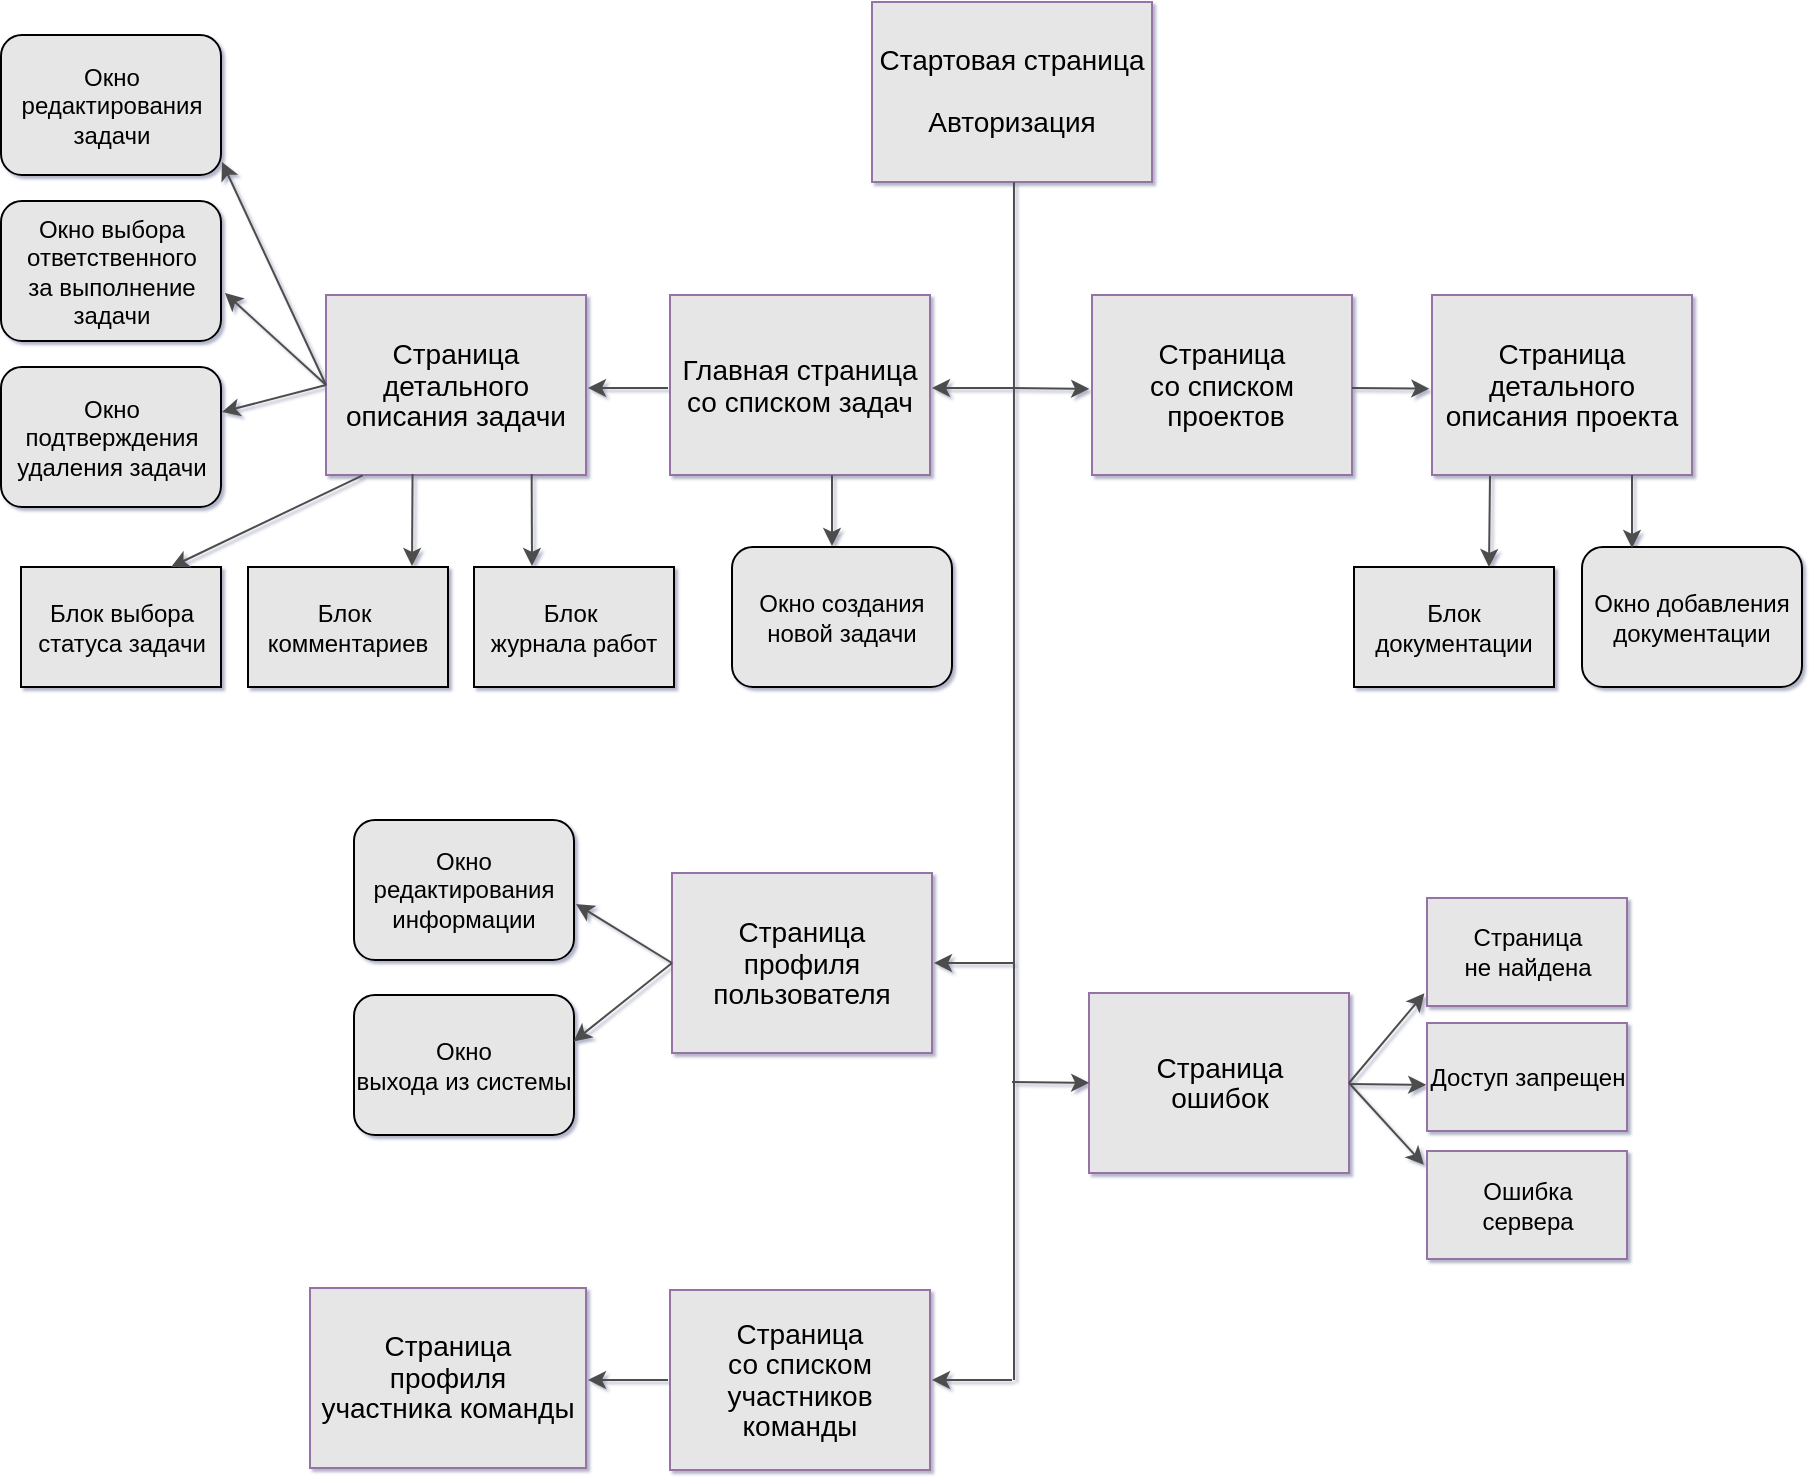 <mxfile version="10.7.3" type="device"><diagram id="tYJQYjtqzwrXhw-z9RzT" name="Page-1"><mxGraphModel dx="2818" dy="1067" grid="0" gridSize="10" guides="1" tooltips="1" connect="1" arrows="1" fold="1" page="1" pageScale="1" pageWidth="827" pageHeight="1169" background="#ffffff" math="0" shadow="1"><root><mxCell id="0"/><mxCell id="1" parent="0"/><mxCell id="Oy5wegIhiYUMYzhhC40b-2" value="&lt;span style=&quot;line-height: 110% ; font-size: 14px&quot;&gt;Стартовая страница&lt;br&gt;&lt;br&gt;Авторизация&lt;br&gt;&lt;/span&gt;" style="rounded=0;whiteSpace=wrap;html=1;fillColor=#E6E6E6;strokeColor=#9673a6;" parent="1" vertex="1"><mxGeometry x="380" width="140" height="90" as="geometry"/></mxCell><mxCell id="Oy5wegIhiYUMYzhhC40b-3" value="&lt;span style=&quot;line-height: 110% ; font-size: 14px&quot;&gt;Главная страница&lt;br&gt;со списком задач&lt;br&gt;&lt;/span&gt;" style="rounded=0;whiteSpace=wrap;html=1;fillColor=#E6E6E6;strokeColor=#9673a6;" parent="1" vertex="1"><mxGeometry x="279" y="146.5" width="130" height="90" as="geometry"/></mxCell><mxCell id="Oy5wegIhiYUMYzhhC40b-4" value="&lt;span style=&quot;line-height: 110% ; font-size: 14px&quot;&gt;Страница &lt;br&gt;со списком&lt;br&gt;&amp;nbsp;проектов&lt;br&gt;&lt;/span&gt;" style="rounded=0;whiteSpace=wrap;html=1;fillColor=#E6E6E6;strokeColor=#9673a6;" parent="1" vertex="1"><mxGeometry x="490" y="146.5" width="130" height="90" as="geometry"/></mxCell><mxCell id="Oy5wegIhiYUMYzhhC40b-5" value="&lt;span style=&quot;line-height: 110% ; font-size: 14px&quot;&gt;Страница &lt;br&gt;со списком участников команды&lt;br&gt;&lt;/span&gt;" style="rounded=0;whiteSpace=wrap;html=1;fillColor=#E6E6E6;strokeColor=#9673a6;" parent="1" vertex="1"><mxGeometry x="279" y="644" width="130" height="90" as="geometry"/></mxCell><mxCell id="Oy5wegIhiYUMYzhhC40b-8" value="&lt;span style=&quot;line-height: 110% ; font-size: 14px&quot;&gt;Страница &lt;br&gt;детального &lt;br&gt;описания задачи&lt;br&gt;&lt;/span&gt;" style="rounded=0;whiteSpace=wrap;html=1;fillColor=#E6E6E6;strokeColor=#9673a6;" parent="1" vertex="1"><mxGeometry x="107" y="146.5" width="130" height="90" as="geometry"/></mxCell><mxCell id="Oy5wegIhiYUMYzhhC40b-9" value="Окно редактирования задачи" style="rounded=1;whiteSpace=wrap;html=1;fillColor=#E6E6E6;" parent="1" vertex="1"><mxGeometry x="-55.5" y="16.5" width="110" height="70" as="geometry"/></mxCell><mxCell id="Oy5wegIhiYUMYzhhC40b-10" value="Окно выбора ответственного &lt;br&gt;за выполнение задачи" style="rounded=1;whiteSpace=wrap;html=1;fillColor=#E6E6E6;" parent="1" vertex="1"><mxGeometry x="-55.5" y="99.5" width="110" height="70" as="geometry"/></mxCell><mxCell id="Oy5wegIhiYUMYzhhC40b-11" value="Окно подтверждения удаления задачи" style="rounded=1;whiteSpace=wrap;html=1;fillColor=#E6E6E6;" parent="1" vertex="1"><mxGeometry x="-55.5" y="182.5" width="110" height="70" as="geometry"/></mxCell><mxCell id="Oy5wegIhiYUMYzhhC40b-16" value="&lt;span style=&quot;line-height: 110%&quot;&gt;&lt;font style=&quot;font-size: 14px&quot;&gt;Страница &lt;br&gt;ошибок&lt;/font&gt;&lt;br&gt;&lt;/span&gt;" style="rounded=0;whiteSpace=wrap;html=1;fillColor=#E6E6E6;strokeColor=#9673a6;" parent="1" vertex="1"><mxGeometry x="488.5" y="495.5" width="130" height="90" as="geometry"/></mxCell><mxCell id="Oy5wegIhiYUMYzhhC40b-17" value="&lt;span style=&quot;line-height: 110%&quot;&gt;Страница&lt;br&gt;не найдена&lt;br&gt;&lt;/span&gt;" style="rounded=0;whiteSpace=wrap;html=1;fillColor=#E6E6E6;strokeColor=#9673a6;" parent="1" vertex="1"><mxGeometry x="657.5" y="448" width="100" height="54" as="geometry"/></mxCell><mxCell id="Oy5wegIhiYUMYzhhC40b-18" value="&lt;span style=&quot;line-height: 110%&quot;&gt;Доступ запрещен&lt;br&gt;&lt;/span&gt;" style="rounded=0;whiteSpace=wrap;html=1;fillColor=#E6E6E6;strokeColor=#9673a6;" parent="1" vertex="1"><mxGeometry x="657.5" y="510.5" width="100" height="54" as="geometry"/></mxCell><mxCell id="Oy5wegIhiYUMYzhhC40b-19" value="&lt;span style=&quot;line-height: 110%&quot;&gt;Ошибка &lt;br&gt;сервера&lt;br&gt;&lt;/span&gt;" style="rounded=0;whiteSpace=wrap;html=1;fillColor=#E6E6E6;strokeColor=#9673a6;" parent="1" vertex="1"><mxGeometry x="657.5" y="574.5" width="100" height="54" as="geometry"/></mxCell><mxCell id="Oy5wegIhiYUMYzhhC40b-20" value="&lt;span style=&quot;line-height: 110% ; font-size: 14px&quot;&gt;Страница &lt;br&gt;профиля пользователя&lt;br&gt;&lt;/span&gt;" style="rounded=0;whiteSpace=wrap;html=1;fillColor=#E6E6E6;strokeColor=#9673a6;" parent="1" vertex="1"><mxGeometry x="280" y="435.5" width="130" height="90" as="geometry"/></mxCell><mxCell id="Oy5wegIhiYUMYzhhC40b-21" value="Окно редактирования информации" style="rounded=1;whiteSpace=wrap;html=1;fillColor=#E6E6E6;" parent="1" vertex="1"><mxGeometry x="121" y="409" width="110" height="70" as="geometry"/></mxCell><mxCell id="Oy5wegIhiYUMYzhhC40b-22" value="Окно&lt;br&gt;выхода из системы&lt;br&gt;" style="rounded=1;whiteSpace=wrap;html=1;fillColor=#E6E6E6;" parent="1" vertex="1"><mxGeometry x="121" y="496.5" width="110" height="70" as="geometry"/></mxCell><mxCell id="Oy5wegIhiYUMYzhhC40b-24" value="&lt;span style=&quot;line-height: 110% ; font-size: 14px&quot;&gt;Страница &lt;br&gt;детального &lt;br&gt;описания проекта&lt;br&gt;&lt;/span&gt;" style="rounded=0;whiteSpace=wrap;html=1;fillColor=#E6E6E6;strokeColor=#9673a6;" parent="1" vertex="1"><mxGeometry x="660" y="146.5" width="130" height="90" as="geometry"/></mxCell><mxCell id="Oy5wegIhiYUMYzhhC40b-25" value="Окно создания новой задачи" style="rounded=1;whiteSpace=wrap;html=1;fillColor=#E6E6E6;" parent="1" vertex="1"><mxGeometry x="310" y="272.5" width="110" height="70" as="geometry"/></mxCell><mxCell id="Oy5wegIhiYUMYzhhC40b-26" value="&lt;span&gt;Блок&amp;nbsp;&lt;/span&gt;&lt;br&gt;&lt;span&gt;комментариев&lt;/span&gt;" style="rounded=0;whiteSpace=wrap;html=1;fillColor=#E6E6E6;" parent="1" vertex="1"><mxGeometry x="68" y="282.5" width="100" height="60" as="geometry"/></mxCell><mxCell id="Oy5wegIhiYUMYzhhC40b-27" value="Блок&amp;nbsp;&lt;br&gt;журнала работ&lt;br&gt;" style="rounded=0;whiteSpace=wrap;html=1;fillColor=#E6E6E6;" parent="1" vertex="1"><mxGeometry x="181" y="282.5" width="100" height="60" as="geometry"/></mxCell><mxCell id="Oy5wegIhiYUMYzhhC40b-28" value="Окно добавления документации" style="rounded=1;whiteSpace=wrap;html=1;fillColor=#E6E6E6;" parent="1" vertex="1"><mxGeometry x="735" y="272.5" width="110" height="70" as="geometry"/></mxCell><mxCell id="Oy5wegIhiYUMYzhhC40b-31" value="Блок документации&lt;br&gt;" style="rounded=0;whiteSpace=wrap;html=1;fillColor=#E6E6E6;" parent="1" vertex="1"><mxGeometry x="621" y="282.5" width="100" height="60" as="geometry"/></mxCell><mxCell id="Oy5wegIhiYUMYzhhC40b-33" value="&lt;span style=&quot;line-height: 110% ; font-size: 14px&quot;&gt;Страница &lt;br&gt;профиля &lt;br&gt;участника команды&lt;br&gt;&lt;/span&gt;" style="rounded=0;whiteSpace=wrap;html=1;fillColor=#E6E6E6;strokeColor=#9673a6;" parent="1" vertex="1"><mxGeometry x="99" y="643" width="138" height="90" as="geometry"/></mxCell><mxCell id="Oy5wegIhiYUMYzhhC40b-35" value="" style="endArrow=none;html=1;strokeColor=#4D4D4D;entryX=0.507;entryY=1.001;entryDx=0;entryDy=0;entryPerimeter=0;" parent="1" target="Oy5wegIhiYUMYzhhC40b-2" edge="1"><mxGeometry width="50" height="50" relative="1" as="geometry"><mxPoint x="451" y="689" as="sourcePoint"/><mxPoint x="451" y="110" as="targetPoint"/><Array as="points"/></mxGeometry></mxCell><mxCell id="Oy5wegIhiYUMYzhhC40b-36" value="" style="endArrow=classic;html=1;strokeColor=#4D4D4D;" parent="1" edge="1"><mxGeometry width="50" height="50" relative="1" as="geometry"><mxPoint x="450" y="193" as="sourcePoint"/><mxPoint x="410" y="193" as="targetPoint"/></mxGeometry></mxCell><mxCell id="Oy5wegIhiYUMYzhhC40b-37" value="" style="endArrow=classic;html=1;strokeColor=#4D4D4D;entryX=-0.01;entryY=0.598;entryDx=0;entryDy=0;entryPerimeter=0;" parent="1" edge="1"><mxGeometry width="50" height="50" relative="1" as="geometry"><mxPoint x="450" y="193" as="sourcePoint"/><mxPoint x="488.571" y="193.429" as="targetPoint"/></mxGeometry></mxCell><mxCell id="Oy5wegIhiYUMYzhhC40b-38" value="" style="endArrow=classic;html=1;strokeColor=#4D4D4D;entryX=-0.01;entryY=0.598;entryDx=0;entryDy=0;entryPerimeter=0;" parent="1" edge="1"><mxGeometry width="50" height="50" relative="1" as="geometry"><mxPoint x="620" y="193" as="sourcePoint"/><mxPoint x="658.667" y="193.333" as="targetPoint"/></mxGeometry></mxCell><mxCell id="Oy5wegIhiYUMYzhhC40b-40" value="" style="endArrow=classic;html=1;strokeColor=#4D4D4D;entryX=0.675;entryY=0;entryDx=0;entryDy=0;entryPerimeter=0;" parent="1" target="Oy5wegIhiYUMYzhhC40b-31" edge="1"><mxGeometry width="50" height="50" relative="1" as="geometry"><mxPoint x="689" y="237" as="sourcePoint"/><mxPoint x="750" y="270" as="targetPoint"/></mxGeometry></mxCell><mxCell id="Oy5wegIhiYUMYzhhC40b-42" value="" style="endArrow=classic;html=1;strokeColor=#4D4D4D;" parent="1" edge="1"><mxGeometry width="50" height="50" relative="1" as="geometry"><mxPoint x="278" y="193" as="sourcePoint"/><mxPoint x="238" y="193" as="targetPoint"/></mxGeometry></mxCell><mxCell id="Oy5wegIhiYUMYzhhC40b-44" value="" style="endArrow=classic;html=1;strokeColor=#4D4D4D;exitX=0;exitY=0.5;exitDx=0;exitDy=0;" parent="1" source="Oy5wegIhiYUMYzhhC40b-8" edge="1"><mxGeometry width="50" height="50" relative="1" as="geometry"><mxPoint x="70" y="190" as="sourcePoint"/><mxPoint x="55" y="80" as="targetPoint"/></mxGeometry></mxCell><mxCell id="Oy5wegIhiYUMYzhhC40b-45" value="" style="endArrow=classic;html=1;strokeColor=#4D4D4D;exitX=0;exitY=0.5;exitDx=0;exitDy=0;entryX=1.018;entryY=0.657;entryDx=0;entryDy=0;entryPerimeter=0;" parent="1" source="Oy5wegIhiYUMYzhhC40b-8" target="Oy5wegIhiYUMYzhhC40b-10" edge="1"><mxGeometry width="50" height="50" relative="1" as="geometry"><mxPoint x="117" y="201.6" as="sourcePoint"/><mxPoint x="65" y="90" as="targetPoint"/></mxGeometry></mxCell><mxCell id="Oy5wegIhiYUMYzhhC40b-47" value="" style="endArrow=classic;html=1;strokeColor=#4D4D4D;exitX=0;exitY=0.5;exitDx=0;exitDy=0;" parent="1" source="Oy5wegIhiYUMYzhhC40b-8" edge="1"><mxGeometry width="50" height="50" relative="1" as="geometry"><mxPoint x="117" y="201.6" as="sourcePoint"/><mxPoint x="55" y="205" as="targetPoint"/></mxGeometry></mxCell><mxCell id="Oy5wegIhiYUMYzhhC40b-48" value="" style="endArrow=classic;html=1;strokeColor=#4D4D4D;exitX=0.791;exitY=0.995;exitDx=0;exitDy=0;exitPerimeter=0;" parent="1" source="Oy5wegIhiYUMYzhhC40b-8" edge="1"><mxGeometry width="50" height="50" relative="1" as="geometry"><mxPoint x="210.207" y="236.328" as="sourcePoint"/><mxPoint x="210" y="282" as="targetPoint"/></mxGeometry></mxCell><mxCell id="Oy5wegIhiYUMYzhhC40b-50" value="" style="endArrow=classic;html=1;strokeColor=#4D4D4D;exitX=0.791;exitY=0.995;exitDx=0;exitDy=0;exitPerimeter=0;" parent="1" edge="1"><mxGeometry width="50" height="50" relative="1" as="geometry"><mxPoint x="150.274" y="236.032" as="sourcePoint"/><mxPoint x="150" y="282" as="targetPoint"/></mxGeometry></mxCell><mxCell id="Oy5wegIhiYUMYzhhC40b-51" value="" style="endArrow=classic;html=1;strokeColor=#4D4D4D;exitX=0.623;exitY=1.002;exitDx=0;exitDy=0;exitPerimeter=0;" parent="1" source="Oy5wegIhiYUMYzhhC40b-3" edge="1"><mxGeometry width="50" height="50" relative="1" as="geometry"><mxPoint x="359.989" y="238.882" as="sourcePoint"/><mxPoint x="360" y="272" as="targetPoint"/></mxGeometry></mxCell><mxCell id="Oy5wegIhiYUMYzhhC40b-52" value="" style="endArrow=classic;html=1;strokeColor=#4D4D4D;" parent="1" edge="1"><mxGeometry width="50" height="50" relative="1" as="geometry"><mxPoint x="451" y="480.5" as="sourcePoint"/><mxPoint x="411" y="480.5" as="targetPoint"/></mxGeometry></mxCell><mxCell id="Oy5wegIhiYUMYzhhC40b-53" value="" style="endArrow=classic;html=1;strokeColor=#4D4D4D;" parent="1" edge="1"><mxGeometry width="50" height="50" relative="1" as="geometry"><mxPoint x="450" y="689" as="sourcePoint"/><mxPoint x="410" y="689" as="targetPoint"/></mxGeometry></mxCell><mxCell id="Oy5wegIhiYUMYzhhC40b-54" value="" style="endArrow=classic;html=1;strokeColor=#4D4D4D;entryX=-0.01;entryY=0.598;entryDx=0;entryDy=0;entryPerimeter=0;" parent="1" edge="1"><mxGeometry width="50" height="50" relative="1" as="geometry"><mxPoint x="450" y="540.0" as="sourcePoint"/><mxPoint x="488.571" y="540.429" as="targetPoint"/></mxGeometry></mxCell><mxCell id="Oy5wegIhiYUMYzhhC40b-55" value="" style="endArrow=classic;html=1;strokeColor=#4D4D4D;entryX=-0.01;entryY=0.598;entryDx=0;entryDy=0;entryPerimeter=0;" parent="1" edge="1"><mxGeometry width="50" height="50" relative="1" as="geometry"><mxPoint x="618.5" y="541.0" as="sourcePoint"/><mxPoint x="657.071" y="541.429" as="targetPoint"/></mxGeometry></mxCell><mxCell id="Oy5wegIhiYUMYzhhC40b-57" value="" style="endArrow=classic;html=1;strokeColor=#4D4D4D;exitX=1;exitY=0.5;exitDx=0;exitDy=0;entryX=-0.013;entryY=0.883;entryDx=0;entryDy=0;entryPerimeter=0;" parent="1" source="Oy5wegIhiYUMYzhhC40b-16" target="Oy5wegIhiYUMYzhhC40b-17" edge="1"><mxGeometry width="50" height="50" relative="1" as="geometry"><mxPoint x="628.5" y="548" as="sourcePoint"/><mxPoint x="678.5" y="498" as="targetPoint"/></mxGeometry></mxCell><mxCell id="Oy5wegIhiYUMYzhhC40b-58" value="" style="endArrow=classic;html=1;strokeColor=#4D4D4D;exitX=1;exitY=0.5;exitDx=0;exitDy=0;entryX=-0.016;entryY=0.127;entryDx=0;entryDy=0;entryPerimeter=0;" parent="1" source="Oy5wegIhiYUMYzhhC40b-16" target="Oy5wegIhiYUMYzhhC40b-19" edge="1"><mxGeometry width="50" height="50" relative="1" as="geometry"><mxPoint x="628.43" y="550.442" as="sourcePoint"/><mxPoint x="666.105" y="505.791" as="targetPoint"/></mxGeometry></mxCell><mxCell id="Oy5wegIhiYUMYzhhC40b-59" value="" style="endArrow=classic;html=1;strokeColor=#4D4D4D;" parent="1" edge="1"><mxGeometry width="50" height="50" relative="1" as="geometry"><mxPoint x="278" y="689" as="sourcePoint"/><mxPoint x="238" y="689" as="targetPoint"/></mxGeometry></mxCell><mxCell id="Oy5wegIhiYUMYzhhC40b-60" value="" style="endArrow=classic;html=1;strokeColor=#4D4D4D;exitX=0;exitY=0.5;exitDx=0;exitDy=0;" parent="1" source="Oy5wegIhiYUMYzhhC40b-20" edge="1"><mxGeometry width="50" height="50" relative="1" as="geometry"><mxPoint x="283.172" y="492.19" as="sourcePoint"/><mxPoint x="232" y="451" as="targetPoint"/></mxGeometry></mxCell><mxCell id="Oy5wegIhiYUMYzhhC40b-61" value="" style="endArrow=classic;html=1;strokeColor=#4D4D4D;exitX=0;exitY=0.5;exitDx=0;exitDy=0;entryX=1;entryY=0.5;entryDx=0;entryDy=0;" parent="1" source="Oy5wegIhiYUMYzhhC40b-20" edge="1"><mxGeometry width="50" height="50" relative="1" as="geometry"><mxPoint x="283.172" y="492.19" as="sourcePoint"/><mxPoint x="230.759" y="519.776" as="targetPoint"/></mxGeometry></mxCell><mxCell id="Oy5wegIhiYUMYzhhC40b-63" value="Блок выбора статуса задачи&lt;br&gt;" style="rounded=0;whiteSpace=wrap;html=1;fillColor=#E6E6E6;" parent="1" vertex="1"><mxGeometry x="-45.5" y="282.5" width="100" height="60" as="geometry"/></mxCell><mxCell id="Oy5wegIhiYUMYzhhC40b-64" value="" style="endArrow=classic;html=1;strokeColor=#4D4D4D;exitX=0.141;exitY=1.002;exitDx=0;exitDy=0;exitPerimeter=0;entryX=0.75;entryY=0;entryDx=0;entryDy=0;" parent="1" source="Oy5wegIhiYUMYzhhC40b-8" target="Oy5wegIhiYUMYzhhC40b-63" edge="1"><mxGeometry width="50" height="50" relative="1" as="geometry"><mxPoint x="117" y="201.667" as="sourcePoint"/><mxPoint x="65" y="215" as="targetPoint"/></mxGeometry></mxCell><mxCell id="FKtqcUTM6xpXfmLLyLSx-2" value="" style="endArrow=classic;html=1;strokeColor=#4D4D4D;" edge="1" parent="1"><mxGeometry width="50" height="50" relative="1" as="geometry"><mxPoint x="760" y="236.5" as="sourcePoint"/><mxPoint x="760" y="273" as="targetPoint"/></mxGeometry></mxCell></root></mxGraphModel></diagram></mxfile>